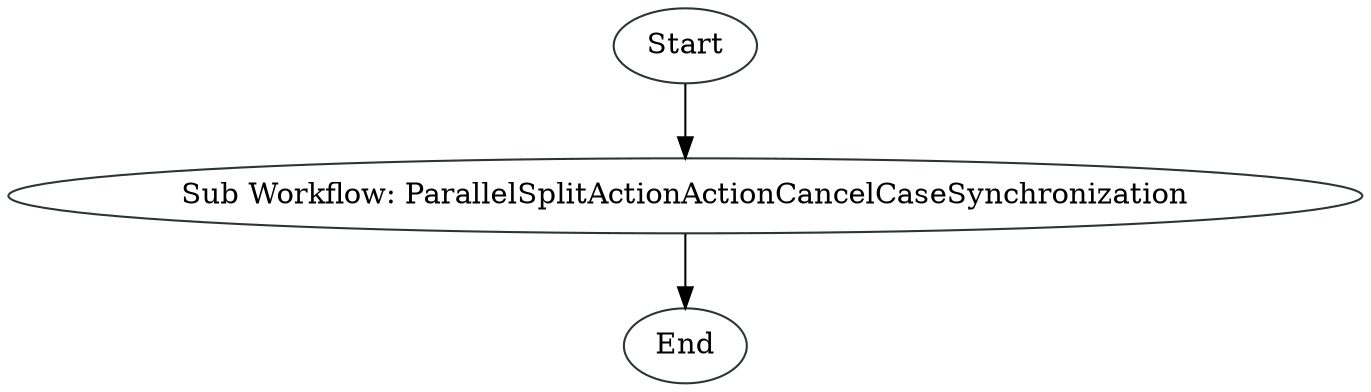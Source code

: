 digraph WorkflowWithSubWorkflowParallelSplitActionActionCancelCaseSynchronization {
node1 [label="Start", color="#2e3436"]
node3 [label="Sub Workflow: ParallelSplitActionActionCancelCaseSynchronization", color="#2e3436"]
node2 [label="End", color="#2e3436"]

node1 -> node3
node3 -> node2
}

